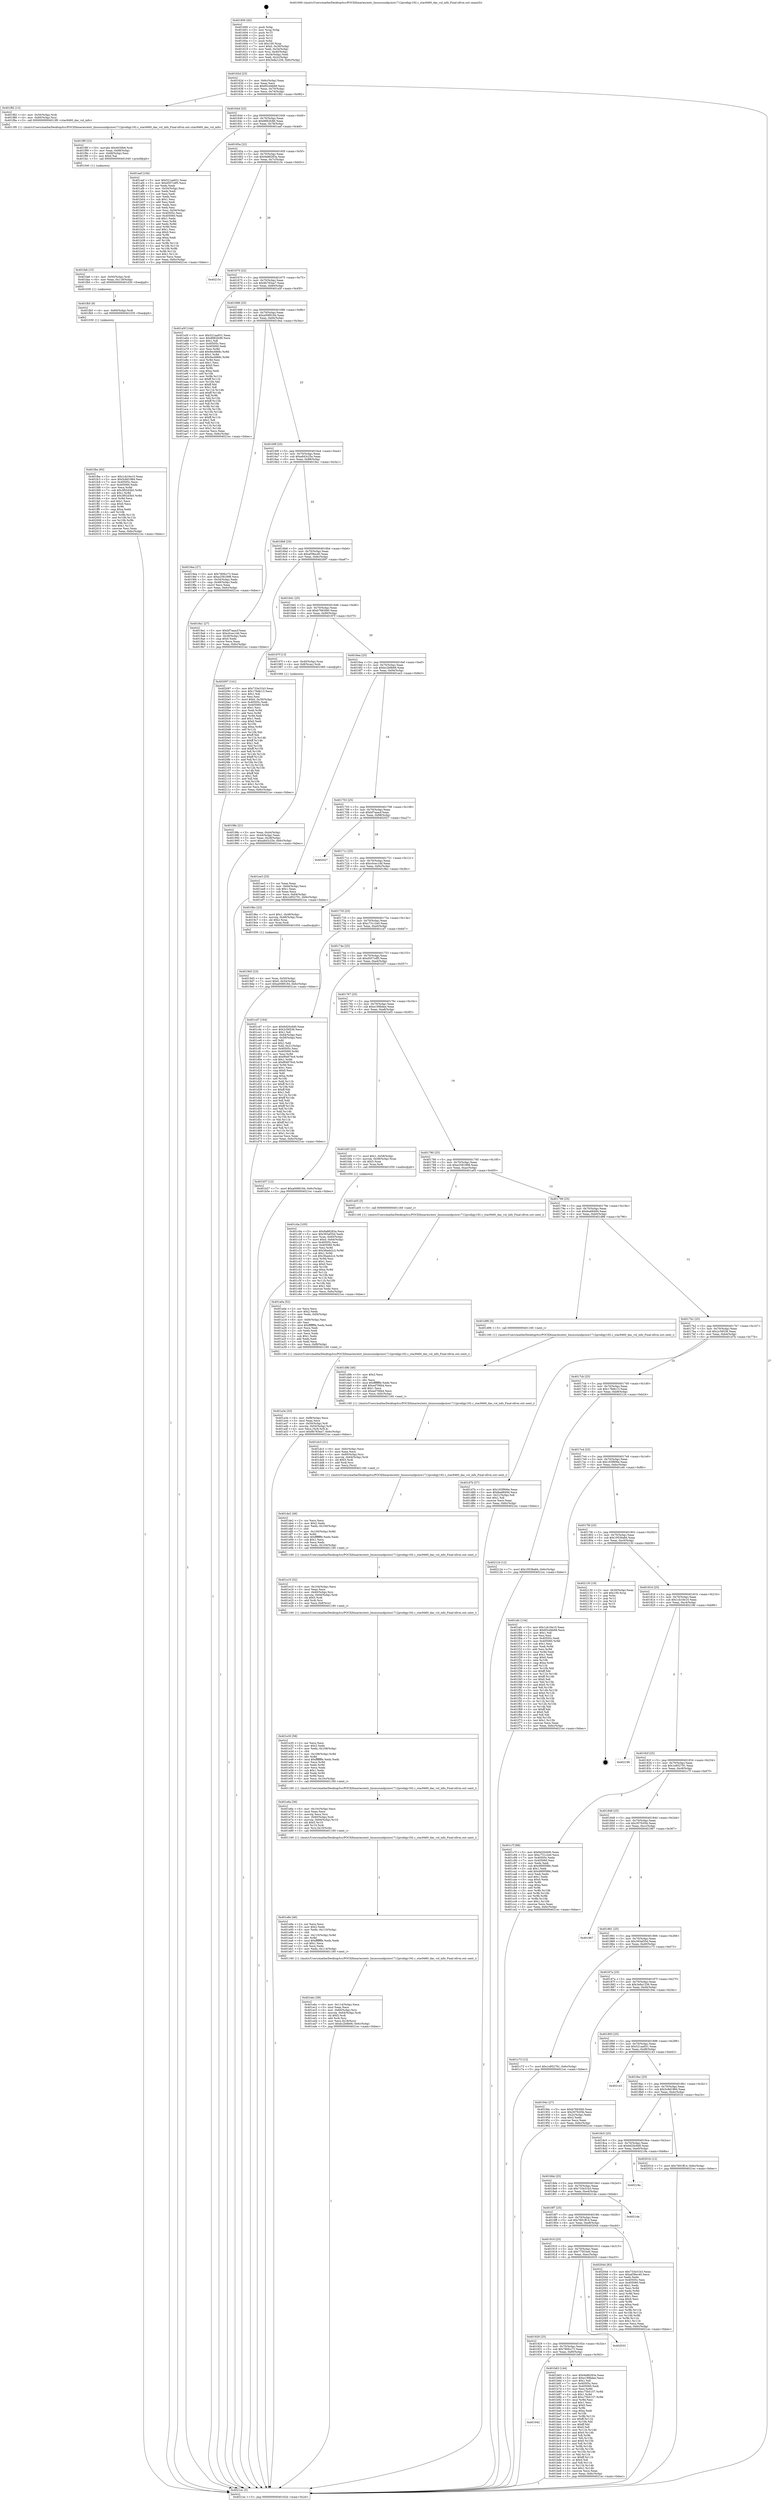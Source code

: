 digraph "0x401600" {
  label = "0x401600 (/mnt/c/Users/mathe/Desktop/tcc/POCII/binaries/extr_linuxsoundpciice1712prodigy192.c_stac9460_dac_vol_info_Final-ollvm.out::main(0))"
  labelloc = "t"
  node[shape=record]

  Entry [label="",width=0.3,height=0.3,shape=circle,fillcolor=black,style=filled]
  "0x40162d" [label="{
     0x40162d [23]\l
     | [instrs]\l
     &nbsp;&nbsp;0x40162d \<+3\>: mov -0x6c(%rbp),%eax\l
     &nbsp;&nbsp;0x401630 \<+2\>: mov %eax,%ecx\l
     &nbsp;&nbsp;0x401632 \<+6\>: sub $0x85cd4b68,%ecx\l
     &nbsp;&nbsp;0x401638 \<+3\>: mov %eax,-0x70(%rbp)\l
     &nbsp;&nbsp;0x40163b \<+3\>: mov %ecx,-0x74(%rbp)\l
     &nbsp;&nbsp;0x40163e \<+6\>: je 0000000000401f82 \<main+0x982\>\l
  }"]
  "0x401f82" [label="{
     0x401f82 [13]\l
     | [instrs]\l
     &nbsp;&nbsp;0x401f82 \<+4\>: mov -0x50(%rbp),%rdi\l
     &nbsp;&nbsp;0x401f86 \<+4\>: mov -0x60(%rbp),%rsi\l
     &nbsp;&nbsp;0x401f8a \<+5\>: call 00000000004013f0 \<stac9460_dac_vol_info\>\l
     | [calls]\l
     &nbsp;&nbsp;0x4013f0 \{1\} (/mnt/c/Users/mathe/Desktop/tcc/POCII/binaries/extr_linuxsoundpciice1712prodigy192.c_stac9460_dac_vol_info_Final-ollvm.out::stac9460_dac_vol_info)\l
  }"]
  "0x401644" [label="{
     0x401644 [22]\l
     | [instrs]\l
     &nbsp;&nbsp;0x401644 \<+5\>: jmp 0000000000401649 \<main+0x49\>\l
     &nbsp;&nbsp;0x401649 \<+3\>: mov -0x70(%rbp),%eax\l
     &nbsp;&nbsp;0x40164c \<+5\>: sub $0x8882fc86,%eax\l
     &nbsp;&nbsp;0x401651 \<+3\>: mov %eax,-0x78(%rbp)\l
     &nbsp;&nbsp;0x401654 \<+6\>: je 0000000000401aef \<main+0x4ef\>\l
  }"]
  Exit [label="",width=0.3,height=0.3,shape=circle,fillcolor=black,style=filled,peripheries=2]
  "0x401aef" [label="{
     0x401aef [104]\l
     | [instrs]\l
     &nbsp;&nbsp;0x401aef \<+5\>: mov $0x521aa931,%eax\l
     &nbsp;&nbsp;0x401af4 \<+5\>: mov $0xd507cdf5,%ecx\l
     &nbsp;&nbsp;0x401af9 \<+2\>: xor %edx,%edx\l
     &nbsp;&nbsp;0x401afb \<+3\>: mov -0x54(%rbp),%esi\l
     &nbsp;&nbsp;0x401afe \<+2\>: mov %edx,%edi\l
     &nbsp;&nbsp;0x401b00 \<+2\>: sub %esi,%edi\l
     &nbsp;&nbsp;0x401b02 \<+2\>: mov %edx,%esi\l
     &nbsp;&nbsp;0x401b04 \<+3\>: sub $0x1,%esi\l
     &nbsp;&nbsp;0x401b07 \<+2\>: add %esi,%edi\l
     &nbsp;&nbsp;0x401b09 \<+2\>: mov %edx,%esi\l
     &nbsp;&nbsp;0x401b0b \<+2\>: sub %edi,%esi\l
     &nbsp;&nbsp;0x401b0d \<+3\>: mov %esi,-0x54(%rbp)\l
     &nbsp;&nbsp;0x401b10 \<+7\>: mov 0x40505c,%esi\l
     &nbsp;&nbsp;0x401b17 \<+7\>: mov 0x405060,%edi\l
     &nbsp;&nbsp;0x401b1e \<+3\>: sub $0x1,%edx\l
     &nbsp;&nbsp;0x401b21 \<+3\>: mov %esi,%r8d\l
     &nbsp;&nbsp;0x401b24 \<+3\>: add %edx,%r8d\l
     &nbsp;&nbsp;0x401b27 \<+4\>: imul %r8d,%esi\l
     &nbsp;&nbsp;0x401b2b \<+3\>: and $0x1,%esi\l
     &nbsp;&nbsp;0x401b2e \<+3\>: cmp $0x0,%esi\l
     &nbsp;&nbsp;0x401b31 \<+4\>: sete %r9b\l
     &nbsp;&nbsp;0x401b35 \<+3\>: cmp $0xa,%edi\l
     &nbsp;&nbsp;0x401b38 \<+4\>: setl %r10b\l
     &nbsp;&nbsp;0x401b3c \<+3\>: mov %r9b,%r11b\l
     &nbsp;&nbsp;0x401b3f \<+3\>: and %r10b,%r11b\l
     &nbsp;&nbsp;0x401b42 \<+3\>: xor %r10b,%r9b\l
     &nbsp;&nbsp;0x401b45 \<+3\>: or %r9b,%r11b\l
     &nbsp;&nbsp;0x401b48 \<+4\>: test $0x1,%r11b\l
     &nbsp;&nbsp;0x401b4c \<+3\>: cmovne %ecx,%eax\l
     &nbsp;&nbsp;0x401b4f \<+3\>: mov %eax,-0x6c(%rbp)\l
     &nbsp;&nbsp;0x401b52 \<+5\>: jmp 00000000004021ec \<main+0xbec\>\l
  }"]
  "0x40165a" [label="{
     0x40165a [22]\l
     | [instrs]\l
     &nbsp;&nbsp;0x40165a \<+5\>: jmp 000000000040165f \<main+0x5f\>\l
     &nbsp;&nbsp;0x40165f \<+3\>: mov -0x70(%rbp),%eax\l
     &nbsp;&nbsp;0x401662 \<+5\>: sub $0x9a88283a,%eax\l
     &nbsp;&nbsp;0x401667 \<+3\>: mov %eax,-0x7c(%rbp)\l
     &nbsp;&nbsp;0x40166a \<+6\>: je 000000000040215c \<main+0xb5c\>\l
  }"]
  "0x401fbe" [label="{
     0x401fbe [93]\l
     | [instrs]\l
     &nbsp;&nbsp;0x401fbe \<+5\>: mov $0x1cb16e10,%eax\l
     &nbsp;&nbsp;0x401fc3 \<+5\>: mov $0x5c8d1984,%esi\l
     &nbsp;&nbsp;0x401fc8 \<+7\>: mov 0x40505c,%ecx\l
     &nbsp;&nbsp;0x401fcf \<+7\>: mov 0x405060,%edx\l
     &nbsp;&nbsp;0x401fd6 \<+3\>: mov %ecx,%r8d\l
     &nbsp;&nbsp;0x401fd9 \<+7\>: sub $0x3f02d3b5,%r8d\l
     &nbsp;&nbsp;0x401fe0 \<+4\>: sub $0x1,%r8d\l
     &nbsp;&nbsp;0x401fe4 \<+7\>: add $0x3f02d3b5,%r8d\l
     &nbsp;&nbsp;0x401feb \<+4\>: imul %r8d,%ecx\l
     &nbsp;&nbsp;0x401fef \<+3\>: and $0x1,%ecx\l
     &nbsp;&nbsp;0x401ff2 \<+3\>: cmp $0x0,%ecx\l
     &nbsp;&nbsp;0x401ff5 \<+4\>: sete %r9b\l
     &nbsp;&nbsp;0x401ff9 \<+3\>: cmp $0xa,%edx\l
     &nbsp;&nbsp;0x401ffc \<+4\>: setl %r10b\l
     &nbsp;&nbsp;0x402000 \<+3\>: mov %r9b,%r11b\l
     &nbsp;&nbsp;0x402003 \<+3\>: and %r10b,%r11b\l
     &nbsp;&nbsp;0x402006 \<+3\>: xor %r10b,%r9b\l
     &nbsp;&nbsp;0x402009 \<+3\>: or %r9b,%r11b\l
     &nbsp;&nbsp;0x40200c \<+4\>: test $0x1,%r11b\l
     &nbsp;&nbsp;0x402010 \<+3\>: cmovne %esi,%eax\l
     &nbsp;&nbsp;0x402013 \<+3\>: mov %eax,-0x6c(%rbp)\l
     &nbsp;&nbsp;0x402016 \<+5\>: jmp 00000000004021ec \<main+0xbec\>\l
  }"]
  "0x40215c" [label="{
     0x40215c\l
  }", style=dashed]
  "0x401670" [label="{
     0x401670 [22]\l
     | [instrs]\l
     &nbsp;&nbsp;0x401670 \<+5\>: jmp 0000000000401675 \<main+0x75\>\l
     &nbsp;&nbsp;0x401675 \<+3\>: mov -0x70(%rbp),%eax\l
     &nbsp;&nbsp;0x401678 \<+5\>: sub $0x9b783ea7,%eax\l
     &nbsp;&nbsp;0x40167d \<+3\>: mov %eax,-0x80(%rbp)\l
     &nbsp;&nbsp;0x401680 \<+6\>: je 0000000000401a5f \<main+0x45f\>\l
  }"]
  "0x401fb5" [label="{
     0x401fb5 [9]\l
     | [instrs]\l
     &nbsp;&nbsp;0x401fb5 \<+4\>: mov -0x60(%rbp),%rdi\l
     &nbsp;&nbsp;0x401fb9 \<+5\>: call 0000000000401030 \<free@plt\>\l
     | [calls]\l
     &nbsp;&nbsp;0x401030 \{1\} (unknown)\l
  }"]
  "0x401a5f" [label="{
     0x401a5f [144]\l
     | [instrs]\l
     &nbsp;&nbsp;0x401a5f \<+5\>: mov $0x521aa931,%eax\l
     &nbsp;&nbsp;0x401a64 \<+5\>: mov $0x8882fc86,%ecx\l
     &nbsp;&nbsp;0x401a69 \<+2\>: mov $0x1,%dl\l
     &nbsp;&nbsp;0x401a6b \<+7\>: mov 0x40505c,%esi\l
     &nbsp;&nbsp;0x401a72 \<+7\>: mov 0x405060,%edi\l
     &nbsp;&nbsp;0x401a79 \<+3\>: mov %esi,%r8d\l
     &nbsp;&nbsp;0x401a7c \<+7\>: add $0x9ecfd68c,%r8d\l
     &nbsp;&nbsp;0x401a83 \<+4\>: sub $0x1,%r8d\l
     &nbsp;&nbsp;0x401a87 \<+7\>: sub $0x9ecfd68c,%r8d\l
     &nbsp;&nbsp;0x401a8e \<+4\>: imul %r8d,%esi\l
     &nbsp;&nbsp;0x401a92 \<+3\>: and $0x1,%esi\l
     &nbsp;&nbsp;0x401a95 \<+3\>: cmp $0x0,%esi\l
     &nbsp;&nbsp;0x401a98 \<+4\>: sete %r9b\l
     &nbsp;&nbsp;0x401a9c \<+3\>: cmp $0xa,%edi\l
     &nbsp;&nbsp;0x401a9f \<+4\>: setl %r10b\l
     &nbsp;&nbsp;0x401aa3 \<+3\>: mov %r9b,%r11b\l
     &nbsp;&nbsp;0x401aa6 \<+4\>: xor $0xff,%r11b\l
     &nbsp;&nbsp;0x401aaa \<+3\>: mov %r10b,%bl\l
     &nbsp;&nbsp;0x401aad \<+3\>: xor $0xff,%bl\l
     &nbsp;&nbsp;0x401ab0 \<+3\>: xor $0x1,%dl\l
     &nbsp;&nbsp;0x401ab3 \<+3\>: mov %r11b,%r14b\l
     &nbsp;&nbsp;0x401ab6 \<+4\>: and $0xff,%r14b\l
     &nbsp;&nbsp;0x401aba \<+3\>: and %dl,%r9b\l
     &nbsp;&nbsp;0x401abd \<+3\>: mov %bl,%r15b\l
     &nbsp;&nbsp;0x401ac0 \<+4\>: and $0xff,%r15b\l
     &nbsp;&nbsp;0x401ac4 \<+3\>: and %dl,%r10b\l
     &nbsp;&nbsp;0x401ac7 \<+3\>: or %r9b,%r14b\l
     &nbsp;&nbsp;0x401aca \<+3\>: or %r10b,%r15b\l
     &nbsp;&nbsp;0x401acd \<+3\>: xor %r15b,%r14b\l
     &nbsp;&nbsp;0x401ad0 \<+3\>: or %bl,%r11b\l
     &nbsp;&nbsp;0x401ad3 \<+4\>: xor $0xff,%r11b\l
     &nbsp;&nbsp;0x401ad7 \<+3\>: or $0x1,%dl\l
     &nbsp;&nbsp;0x401ada \<+3\>: and %dl,%r11b\l
     &nbsp;&nbsp;0x401add \<+3\>: or %r11b,%r14b\l
     &nbsp;&nbsp;0x401ae0 \<+4\>: test $0x1,%r14b\l
     &nbsp;&nbsp;0x401ae4 \<+3\>: cmovne %ecx,%eax\l
     &nbsp;&nbsp;0x401ae7 \<+3\>: mov %eax,-0x6c(%rbp)\l
     &nbsp;&nbsp;0x401aea \<+5\>: jmp 00000000004021ec \<main+0xbec\>\l
  }"]
  "0x401686" [label="{
     0x401686 [25]\l
     | [instrs]\l
     &nbsp;&nbsp;0x401686 \<+5\>: jmp 000000000040168b \<main+0x8b\>\l
     &nbsp;&nbsp;0x40168b \<+3\>: mov -0x70(%rbp),%eax\l
     &nbsp;&nbsp;0x40168e \<+5\>: sub $0xa0089184,%eax\l
     &nbsp;&nbsp;0x401693 \<+6\>: mov %eax,-0x84(%rbp)\l
     &nbsp;&nbsp;0x401699 \<+6\>: je 00000000004019ea \<main+0x3ea\>\l
  }"]
  "0x401fa6" [label="{
     0x401fa6 [15]\l
     | [instrs]\l
     &nbsp;&nbsp;0x401fa6 \<+4\>: mov -0x50(%rbp),%rdi\l
     &nbsp;&nbsp;0x401faa \<+6\>: mov %eax,-0x118(%rbp)\l
     &nbsp;&nbsp;0x401fb0 \<+5\>: call 0000000000401030 \<free@plt\>\l
     | [calls]\l
     &nbsp;&nbsp;0x401030 \{1\} (unknown)\l
  }"]
  "0x4019ea" [label="{
     0x4019ea [27]\l
     | [instrs]\l
     &nbsp;&nbsp;0x4019ea \<+5\>: mov $0x780fcc73,%eax\l
     &nbsp;&nbsp;0x4019ef \<+5\>: mov $0xe2581898,%ecx\l
     &nbsp;&nbsp;0x4019f4 \<+3\>: mov -0x54(%rbp),%edx\l
     &nbsp;&nbsp;0x4019f7 \<+3\>: cmp -0x48(%rbp),%edx\l
     &nbsp;&nbsp;0x4019fa \<+3\>: cmovl %ecx,%eax\l
     &nbsp;&nbsp;0x4019fd \<+3\>: mov %eax,-0x6c(%rbp)\l
     &nbsp;&nbsp;0x401a00 \<+5\>: jmp 00000000004021ec \<main+0xbec\>\l
  }"]
  "0x40169f" [label="{
     0x40169f [25]\l
     | [instrs]\l
     &nbsp;&nbsp;0x40169f \<+5\>: jmp 00000000004016a4 \<main+0xa4\>\l
     &nbsp;&nbsp;0x4016a4 \<+3\>: mov -0x70(%rbp),%eax\l
     &nbsp;&nbsp;0x4016a7 \<+5\>: sub $0xa843c25e,%eax\l
     &nbsp;&nbsp;0x4016ac \<+6\>: mov %eax,-0x88(%rbp)\l
     &nbsp;&nbsp;0x4016b2 \<+6\>: je 00000000004019a1 \<main+0x3a1\>\l
  }"]
  "0x401f8f" [label="{
     0x401f8f [23]\l
     | [instrs]\l
     &nbsp;&nbsp;0x401f8f \<+10\>: movabs $0x4030b6,%rdi\l
     &nbsp;&nbsp;0x401f99 \<+3\>: mov %eax,-0x68(%rbp)\l
     &nbsp;&nbsp;0x401f9c \<+3\>: mov -0x68(%rbp),%esi\l
     &nbsp;&nbsp;0x401f9f \<+2\>: mov $0x0,%al\l
     &nbsp;&nbsp;0x401fa1 \<+5\>: call 0000000000401040 \<printf@plt\>\l
     | [calls]\l
     &nbsp;&nbsp;0x401040 \{1\} (unknown)\l
  }"]
  "0x4019a1" [label="{
     0x4019a1 [27]\l
     | [instrs]\l
     &nbsp;&nbsp;0x4019a1 \<+5\>: mov $0xbf7aaacf,%eax\l
     &nbsp;&nbsp;0x4019a6 \<+5\>: mov $0xc0cec1dd,%ecx\l
     &nbsp;&nbsp;0x4019ab \<+3\>: mov -0x28(%rbp),%edx\l
     &nbsp;&nbsp;0x4019ae \<+3\>: cmp $0x0,%edx\l
     &nbsp;&nbsp;0x4019b1 \<+3\>: cmove %ecx,%eax\l
     &nbsp;&nbsp;0x4019b4 \<+3\>: mov %eax,-0x6c(%rbp)\l
     &nbsp;&nbsp;0x4019b7 \<+5\>: jmp 00000000004021ec \<main+0xbec\>\l
  }"]
  "0x4016b8" [label="{
     0x4016b8 [25]\l
     | [instrs]\l
     &nbsp;&nbsp;0x4016b8 \<+5\>: jmp 00000000004016bd \<main+0xbd\>\l
     &nbsp;&nbsp;0x4016bd \<+3\>: mov -0x70(%rbp),%eax\l
     &nbsp;&nbsp;0x4016c0 \<+5\>: sub $0xaf38ec40,%eax\l
     &nbsp;&nbsp;0x4016c5 \<+6\>: mov %eax,-0x8c(%rbp)\l
     &nbsp;&nbsp;0x4016cb \<+6\>: je 0000000000402097 \<main+0xa97\>\l
  }"]
  "0x401ebc" [label="{
     0x401ebc [39]\l
     | [instrs]\l
     &nbsp;&nbsp;0x401ebc \<+6\>: mov -0x114(%rbp),%ecx\l
     &nbsp;&nbsp;0x401ec2 \<+3\>: imul %eax,%ecx\l
     &nbsp;&nbsp;0x401ec5 \<+4\>: mov -0x60(%rbp),%rsi\l
     &nbsp;&nbsp;0x401ec9 \<+4\>: movslq -0x64(%rbp),%rdi\l
     &nbsp;&nbsp;0x401ecd \<+4\>: shl $0x5,%rdi\l
     &nbsp;&nbsp;0x401ed1 \<+3\>: add %rdi,%rsi\l
     &nbsp;&nbsp;0x401ed4 \<+3\>: mov %ecx,0x18(%rsi)\l
     &nbsp;&nbsp;0x401ed7 \<+7\>: movl $0xbc2b9b66,-0x6c(%rbp)\l
     &nbsp;&nbsp;0x401ede \<+5\>: jmp 00000000004021ec \<main+0xbec\>\l
  }"]
  "0x402097" [label="{
     0x402097 [141]\l
     | [instrs]\l
     &nbsp;&nbsp;0x402097 \<+5\>: mov $0x733e31b3,%eax\l
     &nbsp;&nbsp;0x40209c \<+5\>: mov $0x17fe8c13,%ecx\l
     &nbsp;&nbsp;0x4020a1 \<+2\>: mov $0x1,%dl\l
     &nbsp;&nbsp;0x4020a3 \<+2\>: xor %esi,%esi\l
     &nbsp;&nbsp;0x4020a5 \<+7\>: movl $0x0,-0x30(%rbp)\l
     &nbsp;&nbsp;0x4020ac \<+7\>: mov 0x40505c,%edi\l
     &nbsp;&nbsp;0x4020b3 \<+8\>: mov 0x405060,%r8d\l
     &nbsp;&nbsp;0x4020bb \<+3\>: sub $0x1,%esi\l
     &nbsp;&nbsp;0x4020be \<+3\>: mov %edi,%r9d\l
     &nbsp;&nbsp;0x4020c1 \<+3\>: add %esi,%r9d\l
     &nbsp;&nbsp;0x4020c4 \<+4\>: imul %r9d,%edi\l
     &nbsp;&nbsp;0x4020c8 \<+3\>: and $0x1,%edi\l
     &nbsp;&nbsp;0x4020cb \<+3\>: cmp $0x0,%edi\l
     &nbsp;&nbsp;0x4020ce \<+4\>: sete %r10b\l
     &nbsp;&nbsp;0x4020d2 \<+4\>: cmp $0xa,%r8d\l
     &nbsp;&nbsp;0x4020d6 \<+4\>: setl %r11b\l
     &nbsp;&nbsp;0x4020da \<+3\>: mov %r10b,%bl\l
     &nbsp;&nbsp;0x4020dd \<+3\>: xor $0xff,%bl\l
     &nbsp;&nbsp;0x4020e0 \<+3\>: mov %r11b,%r14b\l
     &nbsp;&nbsp;0x4020e3 \<+4\>: xor $0xff,%r14b\l
     &nbsp;&nbsp;0x4020e7 \<+3\>: xor $0x1,%dl\l
     &nbsp;&nbsp;0x4020ea \<+3\>: mov %bl,%r15b\l
     &nbsp;&nbsp;0x4020ed \<+4\>: and $0xff,%r15b\l
     &nbsp;&nbsp;0x4020f1 \<+3\>: and %dl,%r10b\l
     &nbsp;&nbsp;0x4020f4 \<+3\>: mov %r14b,%r12b\l
     &nbsp;&nbsp;0x4020f7 \<+4\>: and $0xff,%r12b\l
     &nbsp;&nbsp;0x4020fb \<+3\>: and %dl,%r11b\l
     &nbsp;&nbsp;0x4020fe \<+3\>: or %r10b,%r15b\l
     &nbsp;&nbsp;0x402101 \<+3\>: or %r11b,%r12b\l
     &nbsp;&nbsp;0x402104 \<+3\>: xor %r12b,%r15b\l
     &nbsp;&nbsp;0x402107 \<+3\>: or %r14b,%bl\l
     &nbsp;&nbsp;0x40210a \<+3\>: xor $0xff,%bl\l
     &nbsp;&nbsp;0x40210d \<+3\>: or $0x1,%dl\l
     &nbsp;&nbsp;0x402110 \<+2\>: and %dl,%bl\l
     &nbsp;&nbsp;0x402112 \<+3\>: or %bl,%r15b\l
     &nbsp;&nbsp;0x402115 \<+4\>: test $0x1,%r15b\l
     &nbsp;&nbsp;0x402119 \<+3\>: cmovne %ecx,%eax\l
     &nbsp;&nbsp;0x40211c \<+3\>: mov %eax,-0x6c(%rbp)\l
     &nbsp;&nbsp;0x40211f \<+5\>: jmp 00000000004021ec \<main+0xbec\>\l
  }"]
  "0x4016d1" [label="{
     0x4016d1 [25]\l
     | [instrs]\l
     &nbsp;&nbsp;0x4016d1 \<+5\>: jmp 00000000004016d6 \<main+0xd6\>\l
     &nbsp;&nbsp;0x4016d6 \<+3\>: mov -0x70(%rbp),%eax\l
     &nbsp;&nbsp;0x4016d9 \<+5\>: sub $0xb7663f40,%eax\l
     &nbsp;&nbsp;0x4016de \<+6\>: mov %eax,-0x90(%rbp)\l
     &nbsp;&nbsp;0x4016e4 \<+6\>: je 000000000040197f \<main+0x37f\>\l
  }"]
  "0x401e8e" [label="{
     0x401e8e [46]\l
     | [instrs]\l
     &nbsp;&nbsp;0x401e8e \<+2\>: xor %ecx,%ecx\l
     &nbsp;&nbsp;0x401e90 \<+5\>: mov $0x2,%edx\l
     &nbsp;&nbsp;0x401e95 \<+6\>: mov %edx,-0x110(%rbp)\l
     &nbsp;&nbsp;0x401e9b \<+1\>: cltd\l
     &nbsp;&nbsp;0x401e9c \<+7\>: mov -0x110(%rbp),%r8d\l
     &nbsp;&nbsp;0x401ea3 \<+3\>: idiv %r8d\l
     &nbsp;&nbsp;0x401ea6 \<+6\>: imul $0xfffffffe,%edx,%edx\l
     &nbsp;&nbsp;0x401eac \<+3\>: sub $0x1,%ecx\l
     &nbsp;&nbsp;0x401eaf \<+2\>: sub %ecx,%edx\l
     &nbsp;&nbsp;0x401eb1 \<+6\>: mov %edx,-0x114(%rbp)\l
     &nbsp;&nbsp;0x401eb7 \<+5\>: call 0000000000401160 \<next_i\>\l
     | [calls]\l
     &nbsp;&nbsp;0x401160 \{1\} (/mnt/c/Users/mathe/Desktop/tcc/POCII/binaries/extr_linuxsoundpciice1712prodigy192.c_stac9460_dac_vol_info_Final-ollvm.out::next_i)\l
  }"]
  "0x40197f" [label="{
     0x40197f [13]\l
     | [instrs]\l
     &nbsp;&nbsp;0x40197f \<+4\>: mov -0x40(%rbp),%rax\l
     &nbsp;&nbsp;0x401983 \<+4\>: mov 0x8(%rax),%rdi\l
     &nbsp;&nbsp;0x401987 \<+5\>: call 0000000000401060 \<atoi@plt\>\l
     | [calls]\l
     &nbsp;&nbsp;0x401060 \{1\} (unknown)\l
  }"]
  "0x4016ea" [label="{
     0x4016ea [25]\l
     | [instrs]\l
     &nbsp;&nbsp;0x4016ea \<+5\>: jmp 00000000004016ef \<main+0xef\>\l
     &nbsp;&nbsp;0x4016ef \<+3\>: mov -0x70(%rbp),%eax\l
     &nbsp;&nbsp;0x4016f2 \<+5\>: sub $0xbc2b9b66,%eax\l
     &nbsp;&nbsp;0x4016f7 \<+6\>: mov %eax,-0x94(%rbp)\l
     &nbsp;&nbsp;0x4016fd \<+6\>: je 0000000000401ee3 \<main+0x8e3\>\l
  }"]
  "0x401e6a" [label="{
     0x401e6a [36]\l
     | [instrs]\l
     &nbsp;&nbsp;0x401e6a \<+6\>: mov -0x10c(%rbp),%ecx\l
     &nbsp;&nbsp;0x401e70 \<+3\>: imul %eax,%ecx\l
     &nbsp;&nbsp;0x401e73 \<+3\>: movslq %ecx,%rsi\l
     &nbsp;&nbsp;0x401e76 \<+4\>: mov -0x60(%rbp),%rdi\l
     &nbsp;&nbsp;0x401e7a \<+4\>: movslq -0x64(%rbp),%r10\l
     &nbsp;&nbsp;0x401e7e \<+4\>: shl $0x5,%r10\l
     &nbsp;&nbsp;0x401e82 \<+3\>: add %r10,%rdi\l
     &nbsp;&nbsp;0x401e85 \<+4\>: mov %rsi,0x10(%rdi)\l
     &nbsp;&nbsp;0x401e89 \<+5\>: call 0000000000401160 \<next_i\>\l
     | [calls]\l
     &nbsp;&nbsp;0x401160 \{1\} (/mnt/c/Users/mathe/Desktop/tcc/POCII/binaries/extr_linuxsoundpciice1712prodigy192.c_stac9460_dac_vol_info_Final-ollvm.out::next_i)\l
  }"]
  "0x401ee3" [label="{
     0x401ee3 [25]\l
     | [instrs]\l
     &nbsp;&nbsp;0x401ee3 \<+2\>: xor %eax,%eax\l
     &nbsp;&nbsp;0x401ee5 \<+3\>: mov -0x64(%rbp),%ecx\l
     &nbsp;&nbsp;0x401ee8 \<+3\>: sub $0x1,%eax\l
     &nbsp;&nbsp;0x401eeb \<+2\>: sub %eax,%ecx\l
     &nbsp;&nbsp;0x401eed \<+3\>: mov %ecx,-0x64(%rbp)\l
     &nbsp;&nbsp;0x401ef0 \<+7\>: movl $0x1e952791,-0x6c(%rbp)\l
     &nbsp;&nbsp;0x401ef7 \<+5\>: jmp 00000000004021ec \<main+0xbec\>\l
  }"]
  "0x401703" [label="{
     0x401703 [25]\l
     | [instrs]\l
     &nbsp;&nbsp;0x401703 \<+5\>: jmp 0000000000401708 \<main+0x108\>\l
     &nbsp;&nbsp;0x401708 \<+3\>: mov -0x70(%rbp),%eax\l
     &nbsp;&nbsp;0x40170b \<+5\>: sub $0xbf7aaacf,%eax\l
     &nbsp;&nbsp;0x401710 \<+6\>: mov %eax,-0x98(%rbp)\l
     &nbsp;&nbsp;0x401716 \<+6\>: je 0000000000402027 \<main+0xa27\>\l
  }"]
  "0x401e30" [label="{
     0x401e30 [58]\l
     | [instrs]\l
     &nbsp;&nbsp;0x401e30 \<+2\>: xor %ecx,%ecx\l
     &nbsp;&nbsp;0x401e32 \<+5\>: mov $0x2,%edx\l
     &nbsp;&nbsp;0x401e37 \<+6\>: mov %edx,-0x108(%rbp)\l
     &nbsp;&nbsp;0x401e3d \<+1\>: cltd\l
     &nbsp;&nbsp;0x401e3e \<+7\>: mov -0x108(%rbp),%r8d\l
     &nbsp;&nbsp;0x401e45 \<+3\>: idiv %r8d\l
     &nbsp;&nbsp;0x401e48 \<+6\>: imul $0xfffffffe,%edx,%edx\l
     &nbsp;&nbsp;0x401e4e \<+3\>: mov %ecx,%r9d\l
     &nbsp;&nbsp;0x401e51 \<+3\>: sub %edx,%r9d\l
     &nbsp;&nbsp;0x401e54 \<+2\>: mov %ecx,%edx\l
     &nbsp;&nbsp;0x401e56 \<+3\>: sub $0x1,%edx\l
     &nbsp;&nbsp;0x401e59 \<+3\>: add %edx,%r9d\l
     &nbsp;&nbsp;0x401e5c \<+3\>: sub %r9d,%ecx\l
     &nbsp;&nbsp;0x401e5f \<+6\>: mov %ecx,-0x10c(%rbp)\l
     &nbsp;&nbsp;0x401e65 \<+5\>: call 0000000000401160 \<next_i\>\l
     | [calls]\l
     &nbsp;&nbsp;0x401160 \{1\} (/mnt/c/Users/mathe/Desktop/tcc/POCII/binaries/extr_linuxsoundpciice1712prodigy192.c_stac9460_dac_vol_info_Final-ollvm.out::next_i)\l
  }"]
  "0x402027" [label="{
     0x402027\l
  }", style=dashed]
  "0x40171c" [label="{
     0x40171c [25]\l
     | [instrs]\l
     &nbsp;&nbsp;0x40171c \<+5\>: jmp 0000000000401721 \<main+0x121\>\l
     &nbsp;&nbsp;0x401721 \<+3\>: mov -0x70(%rbp),%eax\l
     &nbsp;&nbsp;0x401724 \<+5\>: sub $0xc0cec1dd,%eax\l
     &nbsp;&nbsp;0x401729 \<+6\>: mov %eax,-0x9c(%rbp)\l
     &nbsp;&nbsp;0x40172f \<+6\>: je 00000000004019bc \<main+0x3bc\>\l
  }"]
  "0x401e10" [label="{
     0x401e10 [32]\l
     | [instrs]\l
     &nbsp;&nbsp;0x401e10 \<+6\>: mov -0x104(%rbp),%ecx\l
     &nbsp;&nbsp;0x401e16 \<+3\>: imul %eax,%ecx\l
     &nbsp;&nbsp;0x401e19 \<+4\>: mov -0x60(%rbp),%rsi\l
     &nbsp;&nbsp;0x401e1d \<+4\>: movslq -0x64(%rbp),%rdi\l
     &nbsp;&nbsp;0x401e21 \<+4\>: shl $0x5,%rdi\l
     &nbsp;&nbsp;0x401e25 \<+3\>: add %rdi,%rsi\l
     &nbsp;&nbsp;0x401e28 \<+3\>: mov %ecx,0x8(%rsi)\l
     &nbsp;&nbsp;0x401e2b \<+5\>: call 0000000000401160 \<next_i\>\l
     | [calls]\l
     &nbsp;&nbsp;0x401160 \{1\} (/mnt/c/Users/mathe/Desktop/tcc/POCII/binaries/extr_linuxsoundpciice1712prodigy192.c_stac9460_dac_vol_info_Final-ollvm.out::next_i)\l
  }"]
  "0x4019bc" [label="{
     0x4019bc [23]\l
     | [instrs]\l
     &nbsp;&nbsp;0x4019bc \<+7\>: movl $0x1,-0x48(%rbp)\l
     &nbsp;&nbsp;0x4019c3 \<+4\>: movslq -0x48(%rbp),%rax\l
     &nbsp;&nbsp;0x4019c7 \<+4\>: shl $0x2,%rax\l
     &nbsp;&nbsp;0x4019cb \<+3\>: mov %rax,%rdi\l
     &nbsp;&nbsp;0x4019ce \<+5\>: call 0000000000401050 \<malloc@plt\>\l
     | [calls]\l
     &nbsp;&nbsp;0x401050 \{1\} (unknown)\l
  }"]
  "0x401735" [label="{
     0x401735 [25]\l
     | [instrs]\l
     &nbsp;&nbsp;0x401735 \<+5\>: jmp 000000000040173a \<main+0x13a\>\l
     &nbsp;&nbsp;0x40173a \<+3\>: mov -0x70(%rbp),%eax\l
     &nbsp;&nbsp;0x40173d \<+5\>: sub $0xc731c2e0,%eax\l
     &nbsp;&nbsp;0x401742 \<+6\>: mov %eax,-0xa0(%rbp)\l
     &nbsp;&nbsp;0x401748 \<+6\>: je 0000000000401cd7 \<main+0x6d7\>\l
  }"]
  "0x401de2" [label="{
     0x401de2 [46]\l
     | [instrs]\l
     &nbsp;&nbsp;0x401de2 \<+2\>: xor %ecx,%ecx\l
     &nbsp;&nbsp;0x401de4 \<+5\>: mov $0x2,%edx\l
     &nbsp;&nbsp;0x401de9 \<+6\>: mov %edx,-0x100(%rbp)\l
     &nbsp;&nbsp;0x401def \<+1\>: cltd\l
     &nbsp;&nbsp;0x401df0 \<+7\>: mov -0x100(%rbp),%r8d\l
     &nbsp;&nbsp;0x401df7 \<+3\>: idiv %r8d\l
     &nbsp;&nbsp;0x401dfa \<+6\>: imul $0xfffffffe,%edx,%edx\l
     &nbsp;&nbsp;0x401e00 \<+3\>: sub $0x1,%ecx\l
     &nbsp;&nbsp;0x401e03 \<+2\>: sub %ecx,%edx\l
     &nbsp;&nbsp;0x401e05 \<+6\>: mov %edx,-0x104(%rbp)\l
     &nbsp;&nbsp;0x401e0b \<+5\>: call 0000000000401160 \<next_i\>\l
     | [calls]\l
     &nbsp;&nbsp;0x401160 \{1\} (/mnt/c/Users/mathe/Desktop/tcc/POCII/binaries/extr_linuxsoundpciice1712prodigy192.c_stac9460_dac_vol_info_Final-ollvm.out::next_i)\l
  }"]
  "0x401cd7" [label="{
     0x401cd7 [164]\l
     | [instrs]\l
     &nbsp;&nbsp;0x401cd7 \<+5\>: mov $0x6d20c6d0,%eax\l
     &nbsp;&nbsp;0x401cdc \<+5\>: mov $0x2c56536,%ecx\l
     &nbsp;&nbsp;0x401ce1 \<+2\>: mov $0x1,%dl\l
     &nbsp;&nbsp;0x401ce3 \<+3\>: mov -0x64(%rbp),%esi\l
     &nbsp;&nbsp;0x401ce6 \<+3\>: cmp -0x58(%rbp),%esi\l
     &nbsp;&nbsp;0x401ce9 \<+4\>: setl %dil\l
     &nbsp;&nbsp;0x401ced \<+4\>: and $0x1,%dil\l
     &nbsp;&nbsp;0x401cf1 \<+4\>: mov %dil,-0x21(%rbp)\l
     &nbsp;&nbsp;0x401cf5 \<+7\>: mov 0x40505c,%esi\l
     &nbsp;&nbsp;0x401cfc \<+8\>: mov 0x405060,%r8d\l
     &nbsp;&nbsp;0x401d04 \<+3\>: mov %esi,%r9d\l
     &nbsp;&nbsp;0x401d07 \<+7\>: add $0xf94879c6,%r9d\l
     &nbsp;&nbsp;0x401d0e \<+4\>: sub $0x1,%r9d\l
     &nbsp;&nbsp;0x401d12 \<+7\>: sub $0xf94879c6,%r9d\l
     &nbsp;&nbsp;0x401d19 \<+4\>: imul %r9d,%esi\l
     &nbsp;&nbsp;0x401d1d \<+3\>: and $0x1,%esi\l
     &nbsp;&nbsp;0x401d20 \<+3\>: cmp $0x0,%esi\l
     &nbsp;&nbsp;0x401d23 \<+4\>: sete %dil\l
     &nbsp;&nbsp;0x401d27 \<+4\>: cmp $0xa,%r8d\l
     &nbsp;&nbsp;0x401d2b \<+4\>: setl %r10b\l
     &nbsp;&nbsp;0x401d2f \<+3\>: mov %dil,%r11b\l
     &nbsp;&nbsp;0x401d32 \<+4\>: xor $0xff,%r11b\l
     &nbsp;&nbsp;0x401d36 \<+3\>: mov %r10b,%bl\l
     &nbsp;&nbsp;0x401d39 \<+3\>: xor $0xff,%bl\l
     &nbsp;&nbsp;0x401d3c \<+3\>: xor $0x1,%dl\l
     &nbsp;&nbsp;0x401d3f \<+3\>: mov %r11b,%r14b\l
     &nbsp;&nbsp;0x401d42 \<+4\>: and $0xff,%r14b\l
     &nbsp;&nbsp;0x401d46 \<+3\>: and %dl,%dil\l
     &nbsp;&nbsp;0x401d49 \<+3\>: mov %bl,%r15b\l
     &nbsp;&nbsp;0x401d4c \<+4\>: and $0xff,%r15b\l
     &nbsp;&nbsp;0x401d50 \<+3\>: and %dl,%r10b\l
     &nbsp;&nbsp;0x401d53 \<+3\>: or %dil,%r14b\l
     &nbsp;&nbsp;0x401d56 \<+3\>: or %r10b,%r15b\l
     &nbsp;&nbsp;0x401d59 \<+3\>: xor %r15b,%r14b\l
     &nbsp;&nbsp;0x401d5c \<+3\>: or %bl,%r11b\l
     &nbsp;&nbsp;0x401d5f \<+4\>: xor $0xff,%r11b\l
     &nbsp;&nbsp;0x401d63 \<+3\>: or $0x1,%dl\l
     &nbsp;&nbsp;0x401d66 \<+3\>: and %dl,%r11b\l
     &nbsp;&nbsp;0x401d69 \<+3\>: or %r11b,%r14b\l
     &nbsp;&nbsp;0x401d6c \<+4\>: test $0x1,%r14b\l
     &nbsp;&nbsp;0x401d70 \<+3\>: cmovne %ecx,%eax\l
     &nbsp;&nbsp;0x401d73 \<+3\>: mov %eax,-0x6c(%rbp)\l
     &nbsp;&nbsp;0x401d76 \<+5\>: jmp 00000000004021ec \<main+0xbec\>\l
  }"]
  "0x40174e" [label="{
     0x40174e [25]\l
     | [instrs]\l
     &nbsp;&nbsp;0x40174e \<+5\>: jmp 0000000000401753 \<main+0x153\>\l
     &nbsp;&nbsp;0x401753 \<+3\>: mov -0x70(%rbp),%eax\l
     &nbsp;&nbsp;0x401756 \<+5\>: sub $0xd507cdf5,%eax\l
     &nbsp;&nbsp;0x40175b \<+6\>: mov %eax,-0xa4(%rbp)\l
     &nbsp;&nbsp;0x401761 \<+6\>: je 0000000000401b57 \<main+0x557\>\l
  }"]
  "0x401dc3" [label="{
     0x401dc3 [31]\l
     | [instrs]\l
     &nbsp;&nbsp;0x401dc3 \<+6\>: mov -0xfc(%rbp),%ecx\l
     &nbsp;&nbsp;0x401dc9 \<+3\>: imul %eax,%ecx\l
     &nbsp;&nbsp;0x401dcc \<+4\>: mov -0x60(%rbp),%rsi\l
     &nbsp;&nbsp;0x401dd0 \<+4\>: movslq -0x64(%rbp),%rdi\l
     &nbsp;&nbsp;0x401dd4 \<+4\>: shl $0x5,%rdi\l
     &nbsp;&nbsp;0x401dd8 \<+3\>: add %rdi,%rsi\l
     &nbsp;&nbsp;0x401ddb \<+2\>: mov %ecx,(%rsi)\l
     &nbsp;&nbsp;0x401ddd \<+5\>: call 0000000000401160 \<next_i\>\l
     | [calls]\l
     &nbsp;&nbsp;0x401160 \{1\} (/mnt/c/Users/mathe/Desktop/tcc/POCII/binaries/extr_linuxsoundpciice1712prodigy192.c_stac9460_dac_vol_info_Final-ollvm.out::next_i)\l
  }"]
  "0x401b57" [label="{
     0x401b57 [12]\l
     | [instrs]\l
     &nbsp;&nbsp;0x401b57 \<+7\>: movl $0xa0089184,-0x6c(%rbp)\l
     &nbsp;&nbsp;0x401b5e \<+5\>: jmp 00000000004021ec \<main+0xbec\>\l
  }"]
  "0x401767" [label="{
     0x401767 [25]\l
     | [instrs]\l
     &nbsp;&nbsp;0x401767 \<+5\>: jmp 000000000040176c \<main+0x16c\>\l
     &nbsp;&nbsp;0x40176c \<+3\>: mov -0x70(%rbp),%eax\l
     &nbsp;&nbsp;0x40176f \<+5\>: sub $0xe199bdee,%eax\l
     &nbsp;&nbsp;0x401774 \<+6\>: mov %eax,-0xa8(%rbp)\l
     &nbsp;&nbsp;0x40177a \<+6\>: je 0000000000401bf3 \<main+0x5f3\>\l
  }"]
  "0x401d9b" [label="{
     0x401d9b [40]\l
     | [instrs]\l
     &nbsp;&nbsp;0x401d9b \<+5\>: mov $0x2,%ecx\l
     &nbsp;&nbsp;0x401da0 \<+1\>: cltd\l
     &nbsp;&nbsp;0x401da1 \<+2\>: idiv %ecx\l
     &nbsp;&nbsp;0x401da3 \<+6\>: imul $0xfffffffe,%edx,%ecx\l
     &nbsp;&nbsp;0x401da9 \<+6\>: add $0xed706b4,%ecx\l
     &nbsp;&nbsp;0x401daf \<+3\>: add $0x1,%ecx\l
     &nbsp;&nbsp;0x401db2 \<+6\>: sub $0xed706b4,%ecx\l
     &nbsp;&nbsp;0x401db8 \<+6\>: mov %ecx,-0xfc(%rbp)\l
     &nbsp;&nbsp;0x401dbe \<+5\>: call 0000000000401160 \<next_i\>\l
     | [calls]\l
     &nbsp;&nbsp;0x401160 \{1\} (/mnt/c/Users/mathe/Desktop/tcc/POCII/binaries/extr_linuxsoundpciice1712prodigy192.c_stac9460_dac_vol_info_Final-ollvm.out::next_i)\l
  }"]
  "0x401bf3" [label="{
     0x401bf3 [23]\l
     | [instrs]\l
     &nbsp;&nbsp;0x401bf3 \<+7\>: movl $0x1,-0x58(%rbp)\l
     &nbsp;&nbsp;0x401bfa \<+4\>: movslq -0x58(%rbp),%rax\l
     &nbsp;&nbsp;0x401bfe \<+4\>: shl $0x5,%rax\l
     &nbsp;&nbsp;0x401c02 \<+3\>: mov %rax,%rdi\l
     &nbsp;&nbsp;0x401c05 \<+5\>: call 0000000000401050 \<malloc@plt\>\l
     | [calls]\l
     &nbsp;&nbsp;0x401050 \{1\} (unknown)\l
  }"]
  "0x401780" [label="{
     0x401780 [25]\l
     | [instrs]\l
     &nbsp;&nbsp;0x401780 \<+5\>: jmp 0000000000401785 \<main+0x185\>\l
     &nbsp;&nbsp;0x401785 \<+3\>: mov -0x70(%rbp),%eax\l
     &nbsp;&nbsp;0x401788 \<+5\>: sub $0xe2581898,%eax\l
     &nbsp;&nbsp;0x40178d \<+6\>: mov %eax,-0xac(%rbp)\l
     &nbsp;&nbsp;0x401793 \<+6\>: je 0000000000401a05 \<main+0x405\>\l
  }"]
  "0x401c0a" [label="{
     0x401c0a [105]\l
     | [instrs]\l
     &nbsp;&nbsp;0x401c0a \<+5\>: mov $0x9a88283a,%ecx\l
     &nbsp;&nbsp;0x401c0f \<+5\>: mov $0x393af35d,%edx\l
     &nbsp;&nbsp;0x401c14 \<+4\>: mov %rax,-0x60(%rbp)\l
     &nbsp;&nbsp;0x401c18 \<+7\>: movl $0x0,-0x64(%rbp)\l
     &nbsp;&nbsp;0x401c1f \<+7\>: mov 0x40505c,%esi\l
     &nbsp;&nbsp;0x401c26 \<+8\>: mov 0x405060,%r8d\l
     &nbsp;&nbsp;0x401c2e \<+3\>: mov %esi,%r9d\l
     &nbsp;&nbsp;0x401c31 \<+7\>: add $0x36aeb2c2,%r9d\l
     &nbsp;&nbsp;0x401c38 \<+4\>: sub $0x1,%r9d\l
     &nbsp;&nbsp;0x401c3c \<+7\>: sub $0x36aeb2c2,%r9d\l
     &nbsp;&nbsp;0x401c43 \<+4\>: imul %r9d,%esi\l
     &nbsp;&nbsp;0x401c47 \<+3\>: and $0x1,%esi\l
     &nbsp;&nbsp;0x401c4a \<+3\>: cmp $0x0,%esi\l
     &nbsp;&nbsp;0x401c4d \<+4\>: sete %r10b\l
     &nbsp;&nbsp;0x401c51 \<+4\>: cmp $0xa,%r8d\l
     &nbsp;&nbsp;0x401c55 \<+4\>: setl %r11b\l
     &nbsp;&nbsp;0x401c59 \<+3\>: mov %r10b,%bl\l
     &nbsp;&nbsp;0x401c5c \<+3\>: and %r11b,%bl\l
     &nbsp;&nbsp;0x401c5f \<+3\>: xor %r11b,%r10b\l
     &nbsp;&nbsp;0x401c62 \<+3\>: or %r10b,%bl\l
     &nbsp;&nbsp;0x401c65 \<+3\>: test $0x1,%bl\l
     &nbsp;&nbsp;0x401c68 \<+3\>: cmovne %edx,%ecx\l
     &nbsp;&nbsp;0x401c6b \<+3\>: mov %ecx,-0x6c(%rbp)\l
     &nbsp;&nbsp;0x401c6e \<+5\>: jmp 00000000004021ec \<main+0xbec\>\l
  }"]
  "0x401a05" [label="{
     0x401a05 [5]\l
     | [instrs]\l
     &nbsp;&nbsp;0x401a05 \<+5\>: call 0000000000401160 \<next_i\>\l
     | [calls]\l
     &nbsp;&nbsp;0x401160 \{1\} (/mnt/c/Users/mathe/Desktop/tcc/POCII/binaries/extr_linuxsoundpciice1712prodigy192.c_stac9460_dac_vol_info_Final-ollvm.out::next_i)\l
  }"]
  "0x401799" [label="{
     0x401799 [25]\l
     | [instrs]\l
     &nbsp;&nbsp;0x401799 \<+5\>: jmp 000000000040179e \<main+0x19e\>\l
     &nbsp;&nbsp;0x40179e \<+3\>: mov -0x70(%rbp),%eax\l
     &nbsp;&nbsp;0x4017a1 \<+5\>: sub $0xfea68494,%eax\l
     &nbsp;&nbsp;0x4017a6 \<+6\>: mov %eax,-0xb0(%rbp)\l
     &nbsp;&nbsp;0x4017ac \<+6\>: je 0000000000401d96 \<main+0x796\>\l
  }"]
  "0x401942" [label="{
     0x401942\l
  }", style=dashed]
  "0x401d96" [label="{
     0x401d96 [5]\l
     | [instrs]\l
     &nbsp;&nbsp;0x401d96 \<+5\>: call 0000000000401160 \<next_i\>\l
     | [calls]\l
     &nbsp;&nbsp;0x401160 \{1\} (/mnt/c/Users/mathe/Desktop/tcc/POCII/binaries/extr_linuxsoundpciice1712prodigy192.c_stac9460_dac_vol_info_Final-ollvm.out::next_i)\l
  }"]
  "0x4017b2" [label="{
     0x4017b2 [25]\l
     | [instrs]\l
     &nbsp;&nbsp;0x4017b2 \<+5\>: jmp 00000000004017b7 \<main+0x1b7\>\l
     &nbsp;&nbsp;0x4017b7 \<+3\>: mov -0x70(%rbp),%eax\l
     &nbsp;&nbsp;0x4017ba \<+5\>: sub $0x2c56536,%eax\l
     &nbsp;&nbsp;0x4017bf \<+6\>: mov %eax,-0xb4(%rbp)\l
     &nbsp;&nbsp;0x4017c5 \<+6\>: je 0000000000401d7b \<main+0x77b\>\l
  }"]
  "0x401b63" [label="{
     0x401b63 [144]\l
     | [instrs]\l
     &nbsp;&nbsp;0x401b63 \<+5\>: mov $0x9a88283a,%eax\l
     &nbsp;&nbsp;0x401b68 \<+5\>: mov $0xe199bdee,%ecx\l
     &nbsp;&nbsp;0x401b6d \<+2\>: mov $0x1,%dl\l
     &nbsp;&nbsp;0x401b6f \<+7\>: mov 0x40505c,%esi\l
     &nbsp;&nbsp;0x401b76 \<+7\>: mov 0x405060,%edi\l
     &nbsp;&nbsp;0x401b7d \<+3\>: mov %esi,%r8d\l
     &nbsp;&nbsp;0x401b80 \<+7\>: sub $0xc75b5157,%r8d\l
     &nbsp;&nbsp;0x401b87 \<+4\>: sub $0x1,%r8d\l
     &nbsp;&nbsp;0x401b8b \<+7\>: add $0xc75b5157,%r8d\l
     &nbsp;&nbsp;0x401b92 \<+4\>: imul %r8d,%esi\l
     &nbsp;&nbsp;0x401b96 \<+3\>: and $0x1,%esi\l
     &nbsp;&nbsp;0x401b99 \<+3\>: cmp $0x0,%esi\l
     &nbsp;&nbsp;0x401b9c \<+4\>: sete %r9b\l
     &nbsp;&nbsp;0x401ba0 \<+3\>: cmp $0xa,%edi\l
     &nbsp;&nbsp;0x401ba3 \<+4\>: setl %r10b\l
     &nbsp;&nbsp;0x401ba7 \<+3\>: mov %r9b,%r11b\l
     &nbsp;&nbsp;0x401baa \<+4\>: xor $0xff,%r11b\l
     &nbsp;&nbsp;0x401bae \<+3\>: mov %r10b,%bl\l
     &nbsp;&nbsp;0x401bb1 \<+3\>: xor $0xff,%bl\l
     &nbsp;&nbsp;0x401bb4 \<+3\>: xor $0x0,%dl\l
     &nbsp;&nbsp;0x401bb7 \<+3\>: mov %r11b,%r14b\l
     &nbsp;&nbsp;0x401bba \<+4\>: and $0x0,%r14b\l
     &nbsp;&nbsp;0x401bbe \<+3\>: and %dl,%r9b\l
     &nbsp;&nbsp;0x401bc1 \<+3\>: mov %bl,%r15b\l
     &nbsp;&nbsp;0x401bc4 \<+4\>: and $0x0,%r15b\l
     &nbsp;&nbsp;0x401bc8 \<+3\>: and %dl,%r10b\l
     &nbsp;&nbsp;0x401bcb \<+3\>: or %r9b,%r14b\l
     &nbsp;&nbsp;0x401bce \<+3\>: or %r10b,%r15b\l
     &nbsp;&nbsp;0x401bd1 \<+3\>: xor %r15b,%r14b\l
     &nbsp;&nbsp;0x401bd4 \<+3\>: or %bl,%r11b\l
     &nbsp;&nbsp;0x401bd7 \<+4\>: xor $0xff,%r11b\l
     &nbsp;&nbsp;0x401bdb \<+3\>: or $0x0,%dl\l
     &nbsp;&nbsp;0x401bde \<+3\>: and %dl,%r11b\l
     &nbsp;&nbsp;0x401be1 \<+3\>: or %r11b,%r14b\l
     &nbsp;&nbsp;0x401be4 \<+4\>: test $0x1,%r14b\l
     &nbsp;&nbsp;0x401be8 \<+3\>: cmovne %ecx,%eax\l
     &nbsp;&nbsp;0x401beb \<+3\>: mov %eax,-0x6c(%rbp)\l
     &nbsp;&nbsp;0x401bee \<+5\>: jmp 00000000004021ec \<main+0xbec\>\l
  }"]
  "0x401d7b" [label="{
     0x401d7b [27]\l
     | [instrs]\l
     &nbsp;&nbsp;0x401d7b \<+5\>: mov $0x183f906e,%eax\l
     &nbsp;&nbsp;0x401d80 \<+5\>: mov $0xfea68494,%ecx\l
     &nbsp;&nbsp;0x401d85 \<+3\>: mov -0x21(%rbp),%dl\l
     &nbsp;&nbsp;0x401d88 \<+3\>: test $0x1,%dl\l
     &nbsp;&nbsp;0x401d8b \<+3\>: cmovne %ecx,%eax\l
     &nbsp;&nbsp;0x401d8e \<+3\>: mov %eax,-0x6c(%rbp)\l
     &nbsp;&nbsp;0x401d91 \<+5\>: jmp 00000000004021ec \<main+0xbec\>\l
  }"]
  "0x4017cb" [label="{
     0x4017cb [25]\l
     | [instrs]\l
     &nbsp;&nbsp;0x4017cb \<+5\>: jmp 00000000004017d0 \<main+0x1d0\>\l
     &nbsp;&nbsp;0x4017d0 \<+3\>: mov -0x70(%rbp),%eax\l
     &nbsp;&nbsp;0x4017d3 \<+5\>: sub $0x17fe8c13,%eax\l
     &nbsp;&nbsp;0x4017d8 \<+6\>: mov %eax,-0xb8(%rbp)\l
     &nbsp;&nbsp;0x4017de \<+6\>: je 0000000000402124 \<main+0xb24\>\l
  }"]
  "0x401929" [label="{
     0x401929 [25]\l
     | [instrs]\l
     &nbsp;&nbsp;0x401929 \<+5\>: jmp 000000000040192e \<main+0x32e\>\l
     &nbsp;&nbsp;0x40192e \<+3\>: mov -0x70(%rbp),%eax\l
     &nbsp;&nbsp;0x401931 \<+5\>: sub $0x780fcc73,%eax\l
     &nbsp;&nbsp;0x401936 \<+6\>: mov %eax,-0xf0(%rbp)\l
     &nbsp;&nbsp;0x40193c \<+6\>: je 0000000000401b63 \<main+0x563\>\l
  }"]
  "0x402124" [label="{
     0x402124 [12]\l
     | [instrs]\l
     &nbsp;&nbsp;0x402124 \<+7\>: movl $0x19536a84,-0x6c(%rbp)\l
     &nbsp;&nbsp;0x40212b \<+5\>: jmp 00000000004021ec \<main+0xbec\>\l
  }"]
  "0x4017e4" [label="{
     0x4017e4 [25]\l
     | [instrs]\l
     &nbsp;&nbsp;0x4017e4 \<+5\>: jmp 00000000004017e9 \<main+0x1e9\>\l
     &nbsp;&nbsp;0x4017e9 \<+3\>: mov -0x70(%rbp),%eax\l
     &nbsp;&nbsp;0x4017ec \<+5\>: sub $0x183f906e,%eax\l
     &nbsp;&nbsp;0x4017f1 \<+6\>: mov %eax,-0xbc(%rbp)\l
     &nbsp;&nbsp;0x4017f7 \<+6\>: je 0000000000401efc \<main+0x8fc\>\l
  }"]
  "0x402033" [label="{
     0x402033\l
  }", style=dashed]
  "0x401efc" [label="{
     0x401efc [134]\l
     | [instrs]\l
     &nbsp;&nbsp;0x401efc \<+5\>: mov $0x1cb16e10,%eax\l
     &nbsp;&nbsp;0x401f01 \<+5\>: mov $0x85cd4b68,%ecx\l
     &nbsp;&nbsp;0x401f06 \<+2\>: mov $0x1,%dl\l
     &nbsp;&nbsp;0x401f08 \<+2\>: xor %esi,%esi\l
     &nbsp;&nbsp;0x401f0a \<+7\>: mov 0x40505c,%edi\l
     &nbsp;&nbsp;0x401f11 \<+8\>: mov 0x405060,%r8d\l
     &nbsp;&nbsp;0x401f19 \<+3\>: sub $0x1,%esi\l
     &nbsp;&nbsp;0x401f1c \<+3\>: mov %edi,%r9d\l
     &nbsp;&nbsp;0x401f1f \<+3\>: add %esi,%r9d\l
     &nbsp;&nbsp;0x401f22 \<+4\>: imul %r9d,%edi\l
     &nbsp;&nbsp;0x401f26 \<+3\>: and $0x1,%edi\l
     &nbsp;&nbsp;0x401f29 \<+3\>: cmp $0x0,%edi\l
     &nbsp;&nbsp;0x401f2c \<+4\>: sete %r10b\l
     &nbsp;&nbsp;0x401f30 \<+4\>: cmp $0xa,%r8d\l
     &nbsp;&nbsp;0x401f34 \<+4\>: setl %r11b\l
     &nbsp;&nbsp;0x401f38 \<+3\>: mov %r10b,%bl\l
     &nbsp;&nbsp;0x401f3b \<+3\>: xor $0xff,%bl\l
     &nbsp;&nbsp;0x401f3e \<+3\>: mov %r11b,%r14b\l
     &nbsp;&nbsp;0x401f41 \<+4\>: xor $0xff,%r14b\l
     &nbsp;&nbsp;0x401f45 \<+3\>: xor $0x0,%dl\l
     &nbsp;&nbsp;0x401f48 \<+3\>: mov %bl,%r15b\l
     &nbsp;&nbsp;0x401f4b \<+4\>: and $0x0,%r15b\l
     &nbsp;&nbsp;0x401f4f \<+3\>: and %dl,%r10b\l
     &nbsp;&nbsp;0x401f52 \<+3\>: mov %r14b,%r12b\l
     &nbsp;&nbsp;0x401f55 \<+4\>: and $0x0,%r12b\l
     &nbsp;&nbsp;0x401f59 \<+3\>: and %dl,%r11b\l
     &nbsp;&nbsp;0x401f5c \<+3\>: or %r10b,%r15b\l
     &nbsp;&nbsp;0x401f5f \<+3\>: or %r11b,%r12b\l
     &nbsp;&nbsp;0x401f62 \<+3\>: xor %r12b,%r15b\l
     &nbsp;&nbsp;0x401f65 \<+3\>: or %r14b,%bl\l
     &nbsp;&nbsp;0x401f68 \<+3\>: xor $0xff,%bl\l
     &nbsp;&nbsp;0x401f6b \<+3\>: or $0x0,%dl\l
     &nbsp;&nbsp;0x401f6e \<+2\>: and %dl,%bl\l
     &nbsp;&nbsp;0x401f70 \<+3\>: or %bl,%r15b\l
     &nbsp;&nbsp;0x401f73 \<+4\>: test $0x1,%r15b\l
     &nbsp;&nbsp;0x401f77 \<+3\>: cmovne %ecx,%eax\l
     &nbsp;&nbsp;0x401f7a \<+3\>: mov %eax,-0x6c(%rbp)\l
     &nbsp;&nbsp;0x401f7d \<+5\>: jmp 00000000004021ec \<main+0xbec\>\l
  }"]
  "0x4017fd" [label="{
     0x4017fd [25]\l
     | [instrs]\l
     &nbsp;&nbsp;0x4017fd \<+5\>: jmp 0000000000401802 \<main+0x202\>\l
     &nbsp;&nbsp;0x401802 \<+3\>: mov -0x70(%rbp),%eax\l
     &nbsp;&nbsp;0x401805 \<+5\>: sub $0x19536a84,%eax\l
     &nbsp;&nbsp;0x40180a \<+6\>: mov %eax,-0xc0(%rbp)\l
     &nbsp;&nbsp;0x401810 \<+6\>: je 0000000000402130 \<main+0xb30\>\l
  }"]
  "0x401910" [label="{
     0x401910 [25]\l
     | [instrs]\l
     &nbsp;&nbsp;0x401910 \<+5\>: jmp 0000000000401915 \<main+0x315\>\l
     &nbsp;&nbsp;0x401915 \<+3\>: mov -0x70(%rbp),%eax\l
     &nbsp;&nbsp;0x401918 \<+5\>: sub $0x775f1be0,%eax\l
     &nbsp;&nbsp;0x40191d \<+6\>: mov %eax,-0xec(%rbp)\l
     &nbsp;&nbsp;0x401923 \<+6\>: je 0000000000402033 \<main+0xa33\>\l
  }"]
  "0x402130" [label="{
     0x402130 [19]\l
     | [instrs]\l
     &nbsp;&nbsp;0x402130 \<+3\>: mov -0x30(%rbp),%eax\l
     &nbsp;&nbsp;0x402133 \<+7\>: add $0x100,%rsp\l
     &nbsp;&nbsp;0x40213a \<+1\>: pop %rbx\l
     &nbsp;&nbsp;0x40213b \<+2\>: pop %r12\l
     &nbsp;&nbsp;0x40213d \<+2\>: pop %r14\l
     &nbsp;&nbsp;0x40213f \<+2\>: pop %r15\l
     &nbsp;&nbsp;0x402141 \<+1\>: pop %rbp\l
     &nbsp;&nbsp;0x402142 \<+1\>: ret\l
  }"]
  "0x401816" [label="{
     0x401816 [25]\l
     | [instrs]\l
     &nbsp;&nbsp;0x401816 \<+5\>: jmp 000000000040181b \<main+0x21b\>\l
     &nbsp;&nbsp;0x40181b \<+3\>: mov -0x70(%rbp),%eax\l
     &nbsp;&nbsp;0x40181e \<+5\>: sub $0x1cb16e10,%eax\l
     &nbsp;&nbsp;0x401823 \<+6\>: mov %eax,-0xc4(%rbp)\l
     &nbsp;&nbsp;0x401829 \<+6\>: je 0000000000402196 \<main+0xb96\>\l
  }"]
  "0x402044" [label="{
     0x402044 [83]\l
     | [instrs]\l
     &nbsp;&nbsp;0x402044 \<+5\>: mov $0x733e31b3,%eax\l
     &nbsp;&nbsp;0x402049 \<+5\>: mov $0xaf38ec40,%ecx\l
     &nbsp;&nbsp;0x40204e \<+2\>: xor %edx,%edx\l
     &nbsp;&nbsp;0x402050 \<+7\>: mov 0x40505c,%esi\l
     &nbsp;&nbsp;0x402057 \<+7\>: mov 0x405060,%edi\l
     &nbsp;&nbsp;0x40205e \<+3\>: sub $0x1,%edx\l
     &nbsp;&nbsp;0x402061 \<+3\>: mov %esi,%r8d\l
     &nbsp;&nbsp;0x402064 \<+3\>: add %edx,%r8d\l
     &nbsp;&nbsp;0x402067 \<+4\>: imul %r8d,%esi\l
     &nbsp;&nbsp;0x40206b \<+3\>: and $0x1,%esi\l
     &nbsp;&nbsp;0x40206e \<+3\>: cmp $0x0,%esi\l
     &nbsp;&nbsp;0x402071 \<+4\>: sete %r9b\l
     &nbsp;&nbsp;0x402075 \<+3\>: cmp $0xa,%edi\l
     &nbsp;&nbsp;0x402078 \<+4\>: setl %r10b\l
     &nbsp;&nbsp;0x40207c \<+3\>: mov %r9b,%r11b\l
     &nbsp;&nbsp;0x40207f \<+3\>: and %r10b,%r11b\l
     &nbsp;&nbsp;0x402082 \<+3\>: xor %r10b,%r9b\l
     &nbsp;&nbsp;0x402085 \<+3\>: or %r9b,%r11b\l
     &nbsp;&nbsp;0x402088 \<+4\>: test $0x1,%r11b\l
     &nbsp;&nbsp;0x40208c \<+3\>: cmovne %ecx,%eax\l
     &nbsp;&nbsp;0x40208f \<+3\>: mov %eax,-0x6c(%rbp)\l
     &nbsp;&nbsp;0x402092 \<+5\>: jmp 00000000004021ec \<main+0xbec\>\l
  }"]
  "0x402196" [label="{
     0x402196\l
  }", style=dashed]
  "0x40182f" [label="{
     0x40182f [25]\l
     | [instrs]\l
     &nbsp;&nbsp;0x40182f \<+5\>: jmp 0000000000401834 \<main+0x234\>\l
     &nbsp;&nbsp;0x401834 \<+3\>: mov -0x70(%rbp),%eax\l
     &nbsp;&nbsp;0x401837 \<+5\>: sub $0x1e952791,%eax\l
     &nbsp;&nbsp;0x40183c \<+6\>: mov %eax,-0xc8(%rbp)\l
     &nbsp;&nbsp;0x401842 \<+6\>: je 0000000000401c7f \<main+0x67f\>\l
  }"]
  "0x4018f7" [label="{
     0x4018f7 [25]\l
     | [instrs]\l
     &nbsp;&nbsp;0x4018f7 \<+5\>: jmp 00000000004018fc \<main+0x2fc\>\l
     &nbsp;&nbsp;0x4018fc \<+3\>: mov -0x70(%rbp),%eax\l
     &nbsp;&nbsp;0x4018ff \<+5\>: sub $0x7691ff14,%eax\l
     &nbsp;&nbsp;0x401904 \<+6\>: mov %eax,-0xe8(%rbp)\l
     &nbsp;&nbsp;0x40190a \<+6\>: je 0000000000402044 \<main+0xa44\>\l
  }"]
  "0x401c7f" [label="{
     0x401c7f [88]\l
     | [instrs]\l
     &nbsp;&nbsp;0x401c7f \<+5\>: mov $0x6d20c6d0,%eax\l
     &nbsp;&nbsp;0x401c84 \<+5\>: mov $0xc731c2e0,%ecx\l
     &nbsp;&nbsp;0x401c89 \<+7\>: mov 0x40505c,%edx\l
     &nbsp;&nbsp;0x401c90 \<+7\>: mov 0x405060,%esi\l
     &nbsp;&nbsp;0x401c97 \<+2\>: mov %edx,%edi\l
     &nbsp;&nbsp;0x401c99 \<+6\>: sub $0x4909588c,%edi\l
     &nbsp;&nbsp;0x401c9f \<+3\>: sub $0x1,%edi\l
     &nbsp;&nbsp;0x401ca2 \<+6\>: add $0x4909588c,%edi\l
     &nbsp;&nbsp;0x401ca8 \<+3\>: imul %edi,%edx\l
     &nbsp;&nbsp;0x401cab \<+3\>: and $0x1,%edx\l
     &nbsp;&nbsp;0x401cae \<+3\>: cmp $0x0,%edx\l
     &nbsp;&nbsp;0x401cb1 \<+4\>: sete %r8b\l
     &nbsp;&nbsp;0x401cb5 \<+3\>: cmp $0xa,%esi\l
     &nbsp;&nbsp;0x401cb8 \<+4\>: setl %r9b\l
     &nbsp;&nbsp;0x401cbc \<+3\>: mov %r8b,%r10b\l
     &nbsp;&nbsp;0x401cbf \<+3\>: and %r9b,%r10b\l
     &nbsp;&nbsp;0x401cc2 \<+3\>: xor %r9b,%r8b\l
     &nbsp;&nbsp;0x401cc5 \<+3\>: or %r8b,%r10b\l
     &nbsp;&nbsp;0x401cc8 \<+4\>: test $0x1,%r10b\l
     &nbsp;&nbsp;0x401ccc \<+3\>: cmovne %ecx,%eax\l
     &nbsp;&nbsp;0x401ccf \<+3\>: mov %eax,-0x6c(%rbp)\l
     &nbsp;&nbsp;0x401cd2 \<+5\>: jmp 00000000004021ec \<main+0xbec\>\l
  }"]
  "0x401848" [label="{
     0x401848 [25]\l
     | [instrs]\l
     &nbsp;&nbsp;0x401848 \<+5\>: jmp 000000000040184d \<main+0x24d\>\l
     &nbsp;&nbsp;0x40184d \<+3\>: mov -0x70(%rbp),%eax\l
     &nbsp;&nbsp;0x401850 \<+5\>: sub $0x307fc05b,%eax\l
     &nbsp;&nbsp;0x401855 \<+6\>: mov %eax,-0xcc(%rbp)\l
     &nbsp;&nbsp;0x40185b \<+6\>: je 0000000000401967 \<main+0x367\>\l
  }"]
  "0x4021de" [label="{
     0x4021de\l
  }", style=dashed]
  "0x401967" [label="{
     0x401967\l
  }", style=dashed]
  "0x401861" [label="{
     0x401861 [25]\l
     | [instrs]\l
     &nbsp;&nbsp;0x401861 \<+5\>: jmp 0000000000401866 \<main+0x266\>\l
     &nbsp;&nbsp;0x401866 \<+3\>: mov -0x70(%rbp),%eax\l
     &nbsp;&nbsp;0x401869 \<+5\>: sub $0x393af35d,%eax\l
     &nbsp;&nbsp;0x40186e \<+6\>: mov %eax,-0xd0(%rbp)\l
     &nbsp;&nbsp;0x401874 \<+6\>: je 0000000000401c73 \<main+0x673\>\l
  }"]
  "0x4018de" [label="{
     0x4018de [25]\l
     | [instrs]\l
     &nbsp;&nbsp;0x4018de \<+5\>: jmp 00000000004018e3 \<main+0x2e3\>\l
     &nbsp;&nbsp;0x4018e3 \<+3\>: mov -0x70(%rbp),%eax\l
     &nbsp;&nbsp;0x4018e6 \<+5\>: sub $0x733e31b3,%eax\l
     &nbsp;&nbsp;0x4018eb \<+6\>: mov %eax,-0xe4(%rbp)\l
     &nbsp;&nbsp;0x4018f1 \<+6\>: je 00000000004021de \<main+0xbde\>\l
  }"]
  "0x401c73" [label="{
     0x401c73 [12]\l
     | [instrs]\l
     &nbsp;&nbsp;0x401c73 \<+7\>: movl $0x1e952791,-0x6c(%rbp)\l
     &nbsp;&nbsp;0x401c7a \<+5\>: jmp 00000000004021ec \<main+0xbec\>\l
  }"]
  "0x40187a" [label="{
     0x40187a [25]\l
     | [instrs]\l
     &nbsp;&nbsp;0x40187a \<+5\>: jmp 000000000040187f \<main+0x27f\>\l
     &nbsp;&nbsp;0x40187f \<+3\>: mov -0x70(%rbp),%eax\l
     &nbsp;&nbsp;0x401882 \<+5\>: sub $0x3e8a1256,%eax\l
     &nbsp;&nbsp;0x401887 \<+6\>: mov %eax,-0xd4(%rbp)\l
     &nbsp;&nbsp;0x40188d \<+6\>: je 000000000040194c \<main+0x34c\>\l
  }"]
  "0x40218a" [label="{
     0x40218a\l
  }", style=dashed]
  "0x40194c" [label="{
     0x40194c [27]\l
     | [instrs]\l
     &nbsp;&nbsp;0x40194c \<+5\>: mov $0xb7663f40,%eax\l
     &nbsp;&nbsp;0x401951 \<+5\>: mov $0x307fc05b,%ecx\l
     &nbsp;&nbsp;0x401956 \<+3\>: mov -0x2c(%rbp),%edx\l
     &nbsp;&nbsp;0x401959 \<+3\>: cmp $0x2,%edx\l
     &nbsp;&nbsp;0x40195c \<+3\>: cmovne %ecx,%eax\l
     &nbsp;&nbsp;0x40195f \<+3\>: mov %eax,-0x6c(%rbp)\l
     &nbsp;&nbsp;0x401962 \<+5\>: jmp 00000000004021ec \<main+0xbec\>\l
  }"]
  "0x401893" [label="{
     0x401893 [25]\l
     | [instrs]\l
     &nbsp;&nbsp;0x401893 \<+5\>: jmp 0000000000401898 \<main+0x298\>\l
     &nbsp;&nbsp;0x401898 \<+3\>: mov -0x70(%rbp),%eax\l
     &nbsp;&nbsp;0x40189b \<+5\>: sub $0x521aa931,%eax\l
     &nbsp;&nbsp;0x4018a0 \<+6\>: mov %eax,-0xd8(%rbp)\l
     &nbsp;&nbsp;0x4018a6 \<+6\>: je 0000000000402143 \<main+0xb43\>\l
  }"]
  "0x4021ec" [label="{
     0x4021ec [5]\l
     | [instrs]\l
     &nbsp;&nbsp;0x4021ec \<+5\>: jmp 000000000040162d \<main+0x2d\>\l
  }"]
  "0x401600" [label="{
     0x401600 [45]\l
     | [instrs]\l
     &nbsp;&nbsp;0x401600 \<+1\>: push %rbp\l
     &nbsp;&nbsp;0x401601 \<+3\>: mov %rsp,%rbp\l
     &nbsp;&nbsp;0x401604 \<+2\>: push %r15\l
     &nbsp;&nbsp;0x401606 \<+2\>: push %r14\l
     &nbsp;&nbsp;0x401608 \<+2\>: push %r12\l
     &nbsp;&nbsp;0x40160a \<+1\>: push %rbx\l
     &nbsp;&nbsp;0x40160b \<+7\>: sub $0x100,%rsp\l
     &nbsp;&nbsp;0x401612 \<+7\>: movl $0x0,-0x30(%rbp)\l
     &nbsp;&nbsp;0x401619 \<+3\>: mov %edi,-0x34(%rbp)\l
     &nbsp;&nbsp;0x40161c \<+4\>: mov %rsi,-0x40(%rbp)\l
     &nbsp;&nbsp;0x401620 \<+3\>: mov -0x34(%rbp),%edi\l
     &nbsp;&nbsp;0x401623 \<+3\>: mov %edi,-0x2c(%rbp)\l
     &nbsp;&nbsp;0x401626 \<+7\>: movl $0x3e8a1256,-0x6c(%rbp)\l
  }"]
  "0x40198c" [label="{
     0x40198c [21]\l
     | [instrs]\l
     &nbsp;&nbsp;0x40198c \<+3\>: mov %eax,-0x44(%rbp)\l
     &nbsp;&nbsp;0x40198f \<+3\>: mov -0x44(%rbp),%eax\l
     &nbsp;&nbsp;0x401992 \<+3\>: mov %eax,-0x28(%rbp)\l
     &nbsp;&nbsp;0x401995 \<+7\>: movl $0xa843c25e,-0x6c(%rbp)\l
     &nbsp;&nbsp;0x40199c \<+5\>: jmp 00000000004021ec \<main+0xbec\>\l
  }"]
  "0x4019d3" [label="{
     0x4019d3 [23]\l
     | [instrs]\l
     &nbsp;&nbsp;0x4019d3 \<+4\>: mov %rax,-0x50(%rbp)\l
     &nbsp;&nbsp;0x4019d7 \<+7\>: movl $0x0,-0x54(%rbp)\l
     &nbsp;&nbsp;0x4019de \<+7\>: movl $0xa0089184,-0x6c(%rbp)\l
     &nbsp;&nbsp;0x4019e5 \<+5\>: jmp 00000000004021ec \<main+0xbec\>\l
  }"]
  "0x401a0a" [label="{
     0x401a0a [52]\l
     | [instrs]\l
     &nbsp;&nbsp;0x401a0a \<+2\>: xor %ecx,%ecx\l
     &nbsp;&nbsp;0x401a0c \<+5\>: mov $0x2,%edx\l
     &nbsp;&nbsp;0x401a11 \<+6\>: mov %edx,-0xf4(%rbp)\l
     &nbsp;&nbsp;0x401a17 \<+1\>: cltd\l
     &nbsp;&nbsp;0x401a18 \<+6\>: mov -0xf4(%rbp),%esi\l
     &nbsp;&nbsp;0x401a1e \<+2\>: idiv %esi\l
     &nbsp;&nbsp;0x401a20 \<+6\>: imul $0xfffffffe,%edx,%edx\l
     &nbsp;&nbsp;0x401a26 \<+2\>: mov %ecx,%edi\l
     &nbsp;&nbsp;0x401a28 \<+2\>: sub %edx,%edi\l
     &nbsp;&nbsp;0x401a2a \<+2\>: mov %ecx,%edx\l
     &nbsp;&nbsp;0x401a2c \<+3\>: sub $0x1,%edx\l
     &nbsp;&nbsp;0x401a2f \<+2\>: add %edx,%edi\l
     &nbsp;&nbsp;0x401a31 \<+2\>: sub %edi,%ecx\l
     &nbsp;&nbsp;0x401a33 \<+6\>: mov %ecx,-0xf8(%rbp)\l
     &nbsp;&nbsp;0x401a39 \<+5\>: call 0000000000401160 \<next_i\>\l
     | [calls]\l
     &nbsp;&nbsp;0x401160 \{1\} (/mnt/c/Users/mathe/Desktop/tcc/POCII/binaries/extr_linuxsoundpciice1712prodigy192.c_stac9460_dac_vol_info_Final-ollvm.out::next_i)\l
  }"]
  "0x401a3e" [label="{
     0x401a3e [33]\l
     | [instrs]\l
     &nbsp;&nbsp;0x401a3e \<+6\>: mov -0xf8(%rbp),%ecx\l
     &nbsp;&nbsp;0x401a44 \<+3\>: imul %eax,%ecx\l
     &nbsp;&nbsp;0x401a47 \<+4\>: mov -0x50(%rbp),%r8\l
     &nbsp;&nbsp;0x401a4b \<+4\>: movslq -0x54(%rbp),%r9\l
     &nbsp;&nbsp;0x401a4f \<+4\>: mov %ecx,(%r8,%r9,4)\l
     &nbsp;&nbsp;0x401a53 \<+7\>: movl $0x9b783ea7,-0x6c(%rbp)\l
     &nbsp;&nbsp;0x401a5a \<+5\>: jmp 00000000004021ec \<main+0xbec\>\l
  }"]
  "0x4018c5" [label="{
     0x4018c5 [25]\l
     | [instrs]\l
     &nbsp;&nbsp;0x4018c5 \<+5\>: jmp 00000000004018ca \<main+0x2ca\>\l
     &nbsp;&nbsp;0x4018ca \<+3\>: mov -0x70(%rbp),%eax\l
     &nbsp;&nbsp;0x4018cd \<+5\>: sub $0x6d20c6d0,%eax\l
     &nbsp;&nbsp;0x4018d2 \<+6\>: mov %eax,-0xe0(%rbp)\l
     &nbsp;&nbsp;0x4018d8 \<+6\>: je 000000000040218a \<main+0xb8a\>\l
  }"]
  "0x402143" [label="{
     0x402143\l
  }", style=dashed]
  "0x4018ac" [label="{
     0x4018ac [25]\l
     | [instrs]\l
     &nbsp;&nbsp;0x4018ac \<+5\>: jmp 00000000004018b1 \<main+0x2b1\>\l
     &nbsp;&nbsp;0x4018b1 \<+3\>: mov -0x70(%rbp),%eax\l
     &nbsp;&nbsp;0x4018b4 \<+5\>: sub $0x5c8d1984,%eax\l
     &nbsp;&nbsp;0x4018b9 \<+6\>: mov %eax,-0xdc(%rbp)\l
     &nbsp;&nbsp;0x4018bf \<+6\>: je 000000000040201b \<main+0xa1b\>\l
  }"]
  "0x40201b" [label="{
     0x40201b [12]\l
     | [instrs]\l
     &nbsp;&nbsp;0x40201b \<+7\>: movl $0x7691ff14,-0x6c(%rbp)\l
     &nbsp;&nbsp;0x402022 \<+5\>: jmp 00000000004021ec \<main+0xbec\>\l
  }"]
  Entry -> "0x401600" [label=" 1"]
  "0x40162d" -> "0x401f82" [label=" 1"]
  "0x40162d" -> "0x401644" [label=" 27"]
  "0x402130" -> Exit [label=" 1"]
  "0x401644" -> "0x401aef" [label=" 1"]
  "0x401644" -> "0x40165a" [label=" 26"]
  "0x402124" -> "0x4021ec" [label=" 1"]
  "0x40165a" -> "0x40215c" [label=" 0"]
  "0x40165a" -> "0x401670" [label=" 26"]
  "0x402097" -> "0x4021ec" [label=" 1"]
  "0x401670" -> "0x401a5f" [label=" 1"]
  "0x401670" -> "0x401686" [label=" 25"]
  "0x402044" -> "0x4021ec" [label=" 1"]
  "0x401686" -> "0x4019ea" [label=" 2"]
  "0x401686" -> "0x40169f" [label=" 23"]
  "0x40201b" -> "0x4021ec" [label=" 1"]
  "0x40169f" -> "0x4019a1" [label=" 1"]
  "0x40169f" -> "0x4016b8" [label=" 22"]
  "0x401fbe" -> "0x4021ec" [label=" 1"]
  "0x4016b8" -> "0x402097" [label=" 1"]
  "0x4016b8" -> "0x4016d1" [label=" 21"]
  "0x401fb5" -> "0x401fbe" [label=" 1"]
  "0x4016d1" -> "0x40197f" [label=" 1"]
  "0x4016d1" -> "0x4016ea" [label=" 20"]
  "0x401fa6" -> "0x401fb5" [label=" 1"]
  "0x4016ea" -> "0x401ee3" [label=" 1"]
  "0x4016ea" -> "0x401703" [label=" 19"]
  "0x401f8f" -> "0x401fa6" [label=" 1"]
  "0x401703" -> "0x402027" [label=" 0"]
  "0x401703" -> "0x40171c" [label=" 19"]
  "0x401f82" -> "0x401f8f" [label=" 1"]
  "0x40171c" -> "0x4019bc" [label=" 1"]
  "0x40171c" -> "0x401735" [label=" 18"]
  "0x401efc" -> "0x4021ec" [label=" 1"]
  "0x401735" -> "0x401cd7" [label=" 2"]
  "0x401735" -> "0x40174e" [label=" 16"]
  "0x401ee3" -> "0x4021ec" [label=" 1"]
  "0x40174e" -> "0x401b57" [label=" 1"]
  "0x40174e" -> "0x401767" [label=" 15"]
  "0x401ebc" -> "0x4021ec" [label=" 1"]
  "0x401767" -> "0x401bf3" [label=" 1"]
  "0x401767" -> "0x401780" [label=" 14"]
  "0x401e8e" -> "0x401ebc" [label=" 1"]
  "0x401780" -> "0x401a05" [label=" 1"]
  "0x401780" -> "0x401799" [label=" 13"]
  "0x401e6a" -> "0x401e8e" [label=" 1"]
  "0x401799" -> "0x401d96" [label=" 1"]
  "0x401799" -> "0x4017b2" [label=" 12"]
  "0x401e30" -> "0x401e6a" [label=" 1"]
  "0x4017b2" -> "0x401d7b" [label=" 2"]
  "0x4017b2" -> "0x4017cb" [label=" 10"]
  "0x401e10" -> "0x401e30" [label=" 1"]
  "0x4017cb" -> "0x402124" [label=" 1"]
  "0x4017cb" -> "0x4017e4" [label=" 9"]
  "0x401dc3" -> "0x401de2" [label=" 1"]
  "0x4017e4" -> "0x401efc" [label=" 1"]
  "0x4017e4" -> "0x4017fd" [label=" 8"]
  "0x401d9b" -> "0x401dc3" [label=" 1"]
  "0x4017fd" -> "0x402130" [label=" 1"]
  "0x4017fd" -> "0x401816" [label=" 7"]
  "0x401d7b" -> "0x4021ec" [label=" 2"]
  "0x401816" -> "0x402196" [label=" 0"]
  "0x401816" -> "0x40182f" [label=" 7"]
  "0x401cd7" -> "0x4021ec" [label=" 2"]
  "0x40182f" -> "0x401c7f" [label=" 2"]
  "0x40182f" -> "0x401848" [label=" 5"]
  "0x401c73" -> "0x4021ec" [label=" 1"]
  "0x401848" -> "0x401967" [label=" 0"]
  "0x401848" -> "0x401861" [label=" 5"]
  "0x401c0a" -> "0x4021ec" [label=" 1"]
  "0x401861" -> "0x401c73" [label=" 1"]
  "0x401861" -> "0x40187a" [label=" 4"]
  "0x401b63" -> "0x4021ec" [label=" 1"]
  "0x40187a" -> "0x40194c" [label=" 1"]
  "0x40187a" -> "0x401893" [label=" 3"]
  "0x40194c" -> "0x4021ec" [label=" 1"]
  "0x401600" -> "0x40162d" [label=" 1"]
  "0x4021ec" -> "0x40162d" [label=" 27"]
  "0x40197f" -> "0x40198c" [label=" 1"]
  "0x40198c" -> "0x4021ec" [label=" 1"]
  "0x4019a1" -> "0x4021ec" [label=" 1"]
  "0x4019bc" -> "0x4019d3" [label=" 1"]
  "0x4019d3" -> "0x4021ec" [label=" 1"]
  "0x4019ea" -> "0x4021ec" [label=" 2"]
  "0x401a05" -> "0x401a0a" [label=" 1"]
  "0x401a0a" -> "0x401a3e" [label=" 1"]
  "0x401a3e" -> "0x4021ec" [label=" 1"]
  "0x401a5f" -> "0x4021ec" [label=" 1"]
  "0x401aef" -> "0x4021ec" [label=" 1"]
  "0x401b57" -> "0x4021ec" [label=" 1"]
  "0x401929" -> "0x401942" [label=" 0"]
  "0x401893" -> "0x402143" [label=" 0"]
  "0x401893" -> "0x4018ac" [label=" 3"]
  "0x401de2" -> "0x401e10" [label=" 1"]
  "0x4018ac" -> "0x40201b" [label=" 1"]
  "0x4018ac" -> "0x4018c5" [label=" 2"]
  "0x401929" -> "0x401b63" [label=" 1"]
  "0x4018c5" -> "0x40218a" [label=" 0"]
  "0x4018c5" -> "0x4018de" [label=" 2"]
  "0x401bf3" -> "0x401c0a" [label=" 1"]
  "0x4018de" -> "0x4021de" [label=" 0"]
  "0x4018de" -> "0x4018f7" [label=" 2"]
  "0x401c7f" -> "0x4021ec" [label=" 2"]
  "0x4018f7" -> "0x402044" [label=" 1"]
  "0x4018f7" -> "0x401910" [label=" 1"]
  "0x401d96" -> "0x401d9b" [label=" 1"]
  "0x401910" -> "0x402033" [label=" 0"]
  "0x401910" -> "0x401929" [label=" 1"]
}
